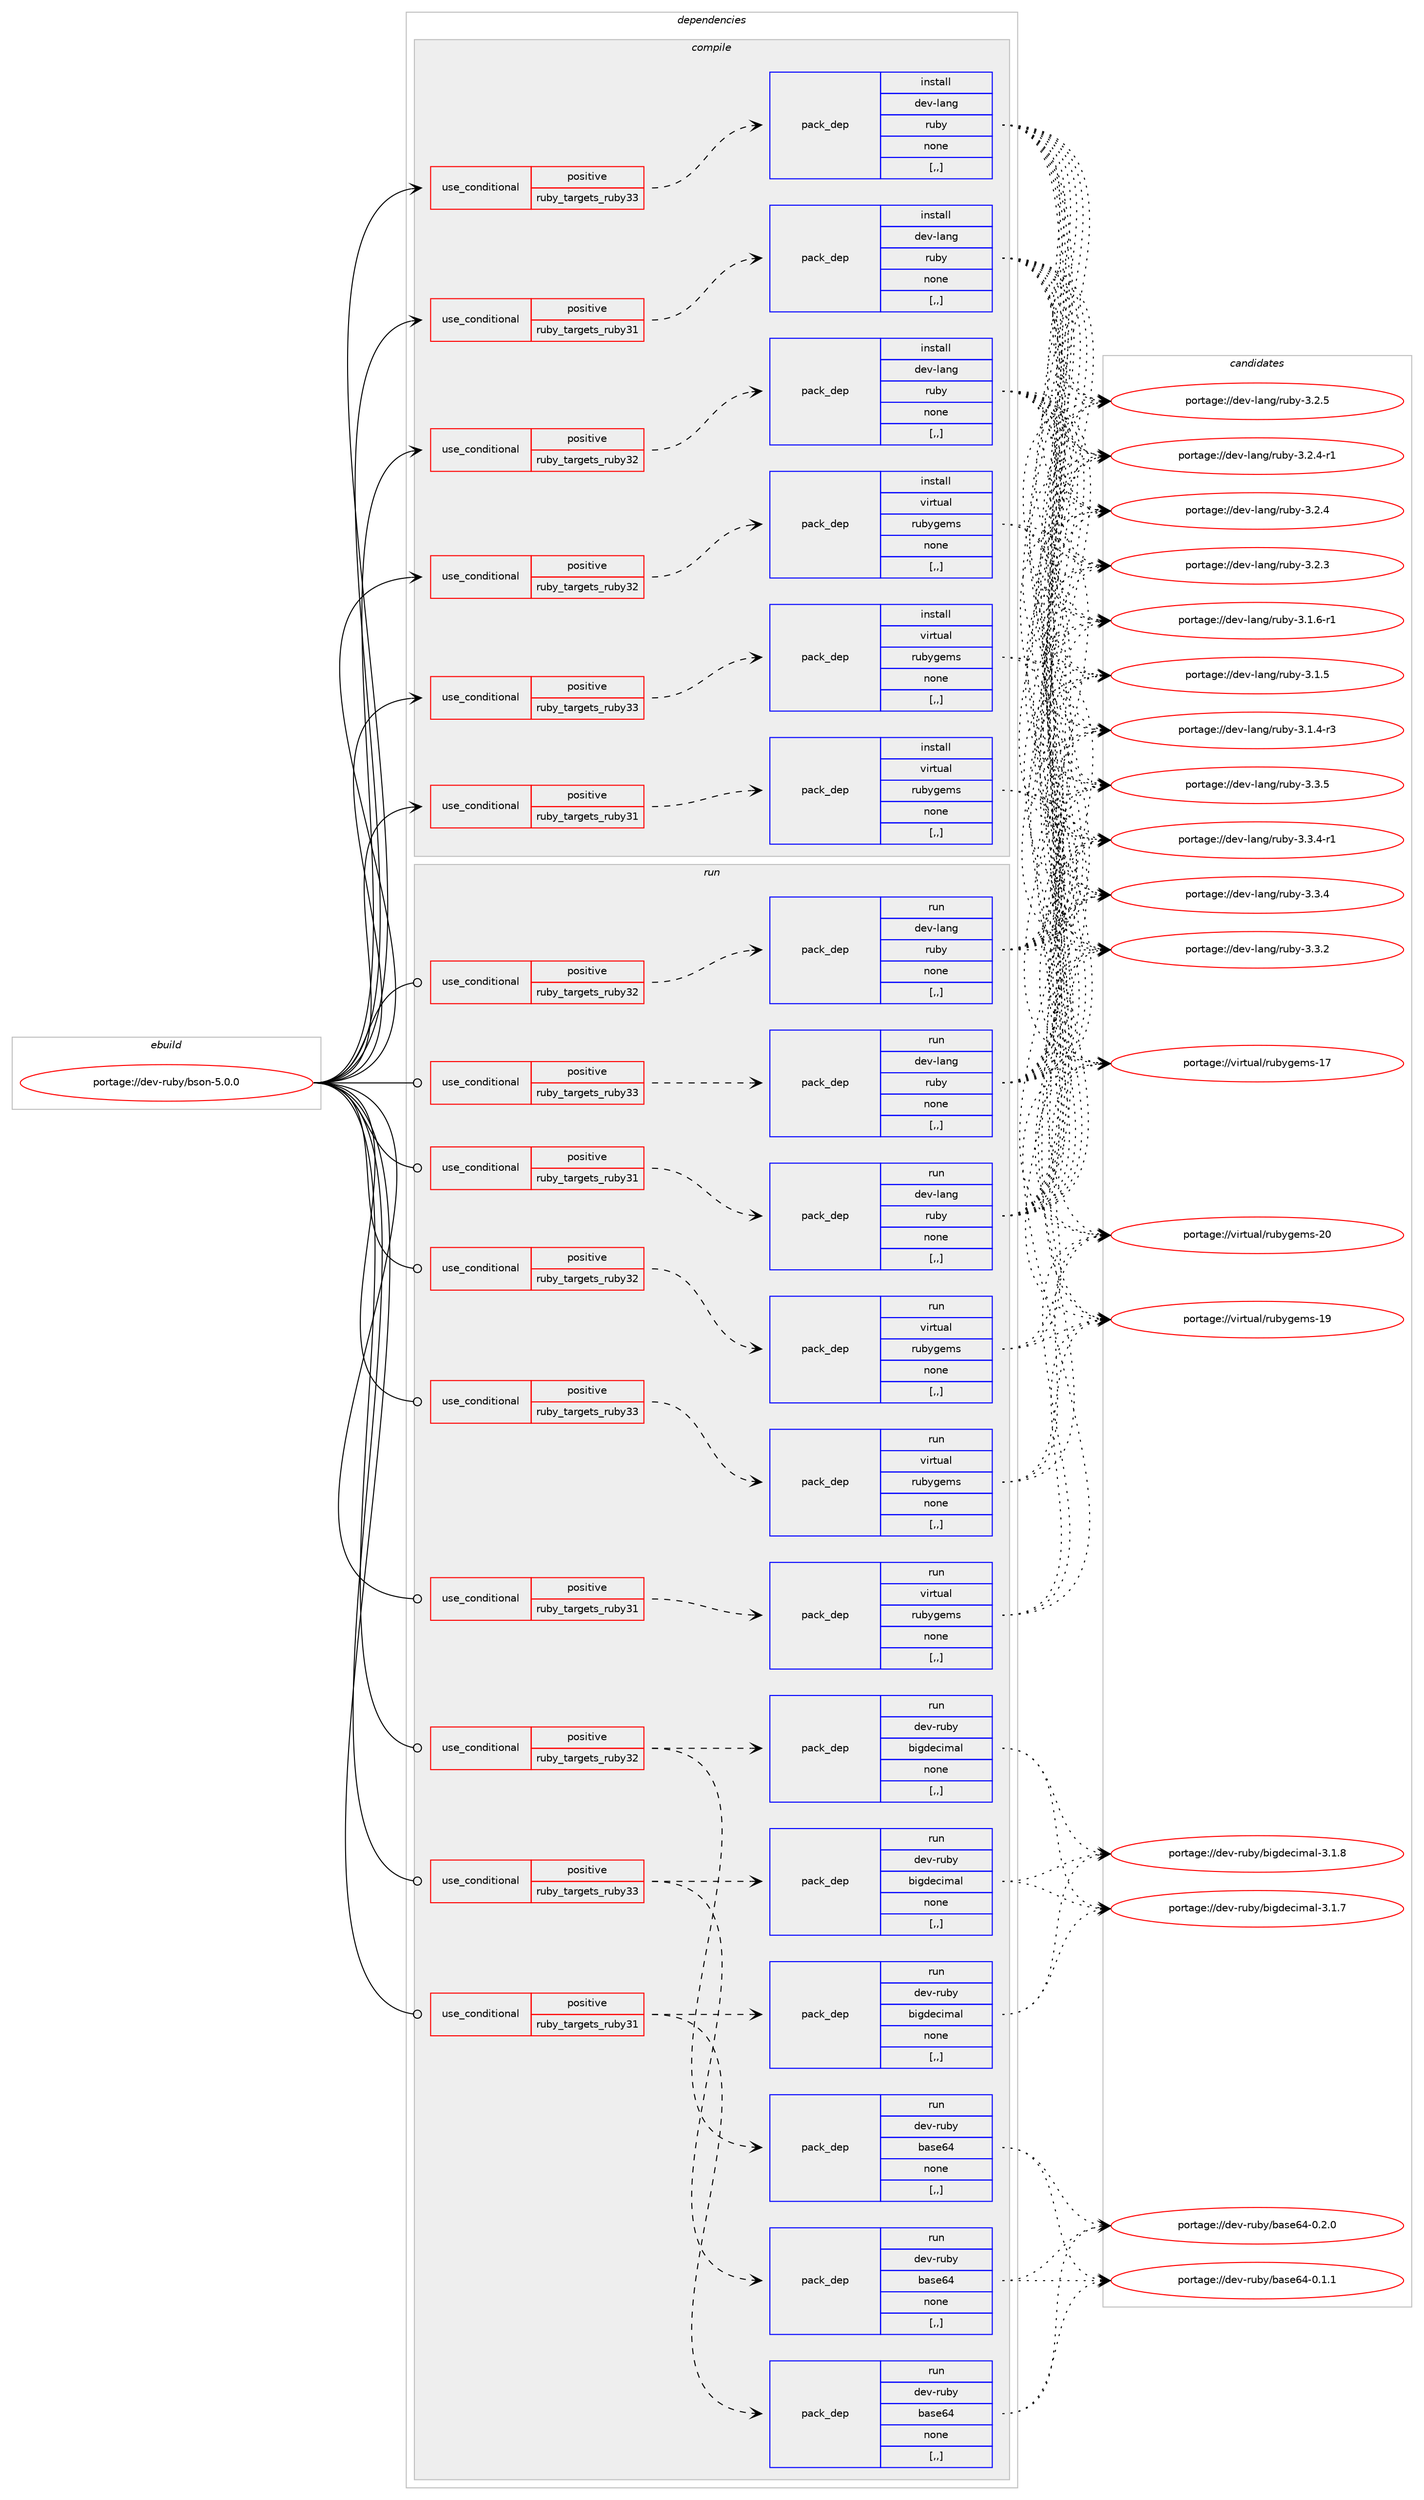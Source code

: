 digraph prolog {

# *************
# Graph options
# *************

newrank=true;
concentrate=true;
compound=true;
graph [rankdir=LR,fontname=Helvetica,fontsize=10,ranksep=1.5];#, ranksep=2.5, nodesep=0.2];
edge  [arrowhead=vee];
node  [fontname=Helvetica,fontsize=10];

# **********
# The ebuild
# **********

subgraph cluster_leftcol {
color=gray;
label=<<i>ebuild</i>>;
id [label="portage://dev-ruby/bson-5.0.0", color=red, width=4, href="../dev-ruby/bson-5.0.0.svg"];
}

# ****************
# The dependencies
# ****************

subgraph cluster_midcol {
color=gray;
label=<<i>dependencies</i>>;
subgraph cluster_compile {
fillcolor="#eeeeee";
style=filled;
label=<<i>compile</i>>;
subgraph cond175926 {
dependency673760 [label=<<TABLE BORDER="0" CELLBORDER="1" CELLSPACING="0" CELLPADDING="4"><TR><TD ROWSPAN="3" CELLPADDING="10">use_conditional</TD></TR><TR><TD>positive</TD></TR><TR><TD>ruby_targets_ruby31</TD></TR></TABLE>>, shape=none, color=red];
subgraph pack492949 {
dependency673761 [label=<<TABLE BORDER="0" CELLBORDER="1" CELLSPACING="0" CELLPADDING="4" WIDTH="220"><TR><TD ROWSPAN="6" CELLPADDING="30">pack_dep</TD></TR><TR><TD WIDTH="110">install</TD></TR><TR><TD>dev-lang</TD></TR><TR><TD>ruby</TD></TR><TR><TD>none</TD></TR><TR><TD>[,,]</TD></TR></TABLE>>, shape=none, color=blue];
}
dependency673760:e -> dependency673761:w [weight=20,style="dashed",arrowhead="vee"];
}
id:e -> dependency673760:w [weight=20,style="solid",arrowhead="vee"];
subgraph cond175927 {
dependency673762 [label=<<TABLE BORDER="0" CELLBORDER="1" CELLSPACING="0" CELLPADDING="4"><TR><TD ROWSPAN="3" CELLPADDING="10">use_conditional</TD></TR><TR><TD>positive</TD></TR><TR><TD>ruby_targets_ruby31</TD></TR></TABLE>>, shape=none, color=red];
subgraph pack492950 {
dependency673763 [label=<<TABLE BORDER="0" CELLBORDER="1" CELLSPACING="0" CELLPADDING="4" WIDTH="220"><TR><TD ROWSPAN="6" CELLPADDING="30">pack_dep</TD></TR><TR><TD WIDTH="110">install</TD></TR><TR><TD>virtual</TD></TR><TR><TD>rubygems</TD></TR><TR><TD>none</TD></TR><TR><TD>[,,]</TD></TR></TABLE>>, shape=none, color=blue];
}
dependency673762:e -> dependency673763:w [weight=20,style="dashed",arrowhead="vee"];
}
id:e -> dependency673762:w [weight=20,style="solid",arrowhead="vee"];
subgraph cond175928 {
dependency673764 [label=<<TABLE BORDER="0" CELLBORDER="1" CELLSPACING="0" CELLPADDING="4"><TR><TD ROWSPAN="3" CELLPADDING="10">use_conditional</TD></TR><TR><TD>positive</TD></TR><TR><TD>ruby_targets_ruby32</TD></TR></TABLE>>, shape=none, color=red];
subgraph pack492951 {
dependency673765 [label=<<TABLE BORDER="0" CELLBORDER="1" CELLSPACING="0" CELLPADDING="4" WIDTH="220"><TR><TD ROWSPAN="6" CELLPADDING="30">pack_dep</TD></TR><TR><TD WIDTH="110">install</TD></TR><TR><TD>dev-lang</TD></TR><TR><TD>ruby</TD></TR><TR><TD>none</TD></TR><TR><TD>[,,]</TD></TR></TABLE>>, shape=none, color=blue];
}
dependency673764:e -> dependency673765:w [weight=20,style="dashed",arrowhead="vee"];
}
id:e -> dependency673764:w [weight=20,style="solid",arrowhead="vee"];
subgraph cond175929 {
dependency673766 [label=<<TABLE BORDER="0" CELLBORDER="1" CELLSPACING="0" CELLPADDING="4"><TR><TD ROWSPAN="3" CELLPADDING="10">use_conditional</TD></TR><TR><TD>positive</TD></TR><TR><TD>ruby_targets_ruby32</TD></TR></TABLE>>, shape=none, color=red];
subgraph pack492952 {
dependency673767 [label=<<TABLE BORDER="0" CELLBORDER="1" CELLSPACING="0" CELLPADDING="4" WIDTH="220"><TR><TD ROWSPAN="6" CELLPADDING="30">pack_dep</TD></TR><TR><TD WIDTH="110">install</TD></TR><TR><TD>virtual</TD></TR><TR><TD>rubygems</TD></TR><TR><TD>none</TD></TR><TR><TD>[,,]</TD></TR></TABLE>>, shape=none, color=blue];
}
dependency673766:e -> dependency673767:w [weight=20,style="dashed",arrowhead="vee"];
}
id:e -> dependency673766:w [weight=20,style="solid",arrowhead="vee"];
subgraph cond175930 {
dependency673768 [label=<<TABLE BORDER="0" CELLBORDER="1" CELLSPACING="0" CELLPADDING="4"><TR><TD ROWSPAN="3" CELLPADDING="10">use_conditional</TD></TR><TR><TD>positive</TD></TR><TR><TD>ruby_targets_ruby33</TD></TR></TABLE>>, shape=none, color=red];
subgraph pack492953 {
dependency673769 [label=<<TABLE BORDER="0" CELLBORDER="1" CELLSPACING="0" CELLPADDING="4" WIDTH="220"><TR><TD ROWSPAN="6" CELLPADDING="30">pack_dep</TD></TR><TR><TD WIDTH="110">install</TD></TR><TR><TD>dev-lang</TD></TR><TR><TD>ruby</TD></TR><TR><TD>none</TD></TR><TR><TD>[,,]</TD></TR></TABLE>>, shape=none, color=blue];
}
dependency673768:e -> dependency673769:w [weight=20,style="dashed",arrowhead="vee"];
}
id:e -> dependency673768:w [weight=20,style="solid",arrowhead="vee"];
subgraph cond175931 {
dependency673770 [label=<<TABLE BORDER="0" CELLBORDER="1" CELLSPACING="0" CELLPADDING="4"><TR><TD ROWSPAN="3" CELLPADDING="10">use_conditional</TD></TR><TR><TD>positive</TD></TR><TR><TD>ruby_targets_ruby33</TD></TR></TABLE>>, shape=none, color=red];
subgraph pack492954 {
dependency673771 [label=<<TABLE BORDER="0" CELLBORDER="1" CELLSPACING="0" CELLPADDING="4" WIDTH="220"><TR><TD ROWSPAN="6" CELLPADDING="30">pack_dep</TD></TR><TR><TD WIDTH="110">install</TD></TR><TR><TD>virtual</TD></TR><TR><TD>rubygems</TD></TR><TR><TD>none</TD></TR><TR><TD>[,,]</TD></TR></TABLE>>, shape=none, color=blue];
}
dependency673770:e -> dependency673771:w [weight=20,style="dashed",arrowhead="vee"];
}
id:e -> dependency673770:w [weight=20,style="solid",arrowhead="vee"];
}
subgraph cluster_compileandrun {
fillcolor="#eeeeee";
style=filled;
label=<<i>compile and run</i>>;
}
subgraph cluster_run {
fillcolor="#eeeeee";
style=filled;
label=<<i>run</i>>;
subgraph cond175932 {
dependency673772 [label=<<TABLE BORDER="0" CELLBORDER="1" CELLSPACING="0" CELLPADDING="4"><TR><TD ROWSPAN="3" CELLPADDING="10">use_conditional</TD></TR><TR><TD>positive</TD></TR><TR><TD>ruby_targets_ruby31</TD></TR></TABLE>>, shape=none, color=red];
subgraph pack492955 {
dependency673773 [label=<<TABLE BORDER="0" CELLBORDER="1" CELLSPACING="0" CELLPADDING="4" WIDTH="220"><TR><TD ROWSPAN="6" CELLPADDING="30">pack_dep</TD></TR><TR><TD WIDTH="110">run</TD></TR><TR><TD>dev-lang</TD></TR><TR><TD>ruby</TD></TR><TR><TD>none</TD></TR><TR><TD>[,,]</TD></TR></TABLE>>, shape=none, color=blue];
}
dependency673772:e -> dependency673773:w [weight=20,style="dashed",arrowhead="vee"];
}
id:e -> dependency673772:w [weight=20,style="solid",arrowhead="odot"];
subgraph cond175933 {
dependency673774 [label=<<TABLE BORDER="0" CELLBORDER="1" CELLSPACING="0" CELLPADDING="4"><TR><TD ROWSPAN="3" CELLPADDING="10">use_conditional</TD></TR><TR><TD>positive</TD></TR><TR><TD>ruby_targets_ruby31</TD></TR></TABLE>>, shape=none, color=red];
subgraph pack492956 {
dependency673775 [label=<<TABLE BORDER="0" CELLBORDER="1" CELLSPACING="0" CELLPADDING="4" WIDTH="220"><TR><TD ROWSPAN="6" CELLPADDING="30">pack_dep</TD></TR><TR><TD WIDTH="110">run</TD></TR><TR><TD>dev-ruby</TD></TR><TR><TD>base64</TD></TR><TR><TD>none</TD></TR><TR><TD>[,,]</TD></TR></TABLE>>, shape=none, color=blue];
}
dependency673774:e -> dependency673775:w [weight=20,style="dashed",arrowhead="vee"];
subgraph pack492957 {
dependency673776 [label=<<TABLE BORDER="0" CELLBORDER="1" CELLSPACING="0" CELLPADDING="4" WIDTH="220"><TR><TD ROWSPAN="6" CELLPADDING="30">pack_dep</TD></TR><TR><TD WIDTH="110">run</TD></TR><TR><TD>dev-ruby</TD></TR><TR><TD>bigdecimal</TD></TR><TR><TD>none</TD></TR><TR><TD>[,,]</TD></TR></TABLE>>, shape=none, color=blue];
}
dependency673774:e -> dependency673776:w [weight=20,style="dashed",arrowhead="vee"];
}
id:e -> dependency673774:w [weight=20,style="solid",arrowhead="odot"];
subgraph cond175934 {
dependency673777 [label=<<TABLE BORDER="0" CELLBORDER="1" CELLSPACING="0" CELLPADDING="4"><TR><TD ROWSPAN="3" CELLPADDING="10">use_conditional</TD></TR><TR><TD>positive</TD></TR><TR><TD>ruby_targets_ruby31</TD></TR></TABLE>>, shape=none, color=red];
subgraph pack492958 {
dependency673778 [label=<<TABLE BORDER="0" CELLBORDER="1" CELLSPACING="0" CELLPADDING="4" WIDTH="220"><TR><TD ROWSPAN="6" CELLPADDING="30">pack_dep</TD></TR><TR><TD WIDTH="110">run</TD></TR><TR><TD>virtual</TD></TR><TR><TD>rubygems</TD></TR><TR><TD>none</TD></TR><TR><TD>[,,]</TD></TR></TABLE>>, shape=none, color=blue];
}
dependency673777:e -> dependency673778:w [weight=20,style="dashed",arrowhead="vee"];
}
id:e -> dependency673777:w [weight=20,style="solid",arrowhead="odot"];
subgraph cond175935 {
dependency673779 [label=<<TABLE BORDER="0" CELLBORDER="1" CELLSPACING="0" CELLPADDING="4"><TR><TD ROWSPAN="3" CELLPADDING="10">use_conditional</TD></TR><TR><TD>positive</TD></TR><TR><TD>ruby_targets_ruby32</TD></TR></TABLE>>, shape=none, color=red];
subgraph pack492959 {
dependency673780 [label=<<TABLE BORDER="0" CELLBORDER="1" CELLSPACING="0" CELLPADDING="4" WIDTH="220"><TR><TD ROWSPAN="6" CELLPADDING="30">pack_dep</TD></TR><TR><TD WIDTH="110">run</TD></TR><TR><TD>dev-lang</TD></TR><TR><TD>ruby</TD></TR><TR><TD>none</TD></TR><TR><TD>[,,]</TD></TR></TABLE>>, shape=none, color=blue];
}
dependency673779:e -> dependency673780:w [weight=20,style="dashed",arrowhead="vee"];
}
id:e -> dependency673779:w [weight=20,style="solid",arrowhead="odot"];
subgraph cond175936 {
dependency673781 [label=<<TABLE BORDER="0" CELLBORDER="1" CELLSPACING="0" CELLPADDING="4"><TR><TD ROWSPAN="3" CELLPADDING="10">use_conditional</TD></TR><TR><TD>positive</TD></TR><TR><TD>ruby_targets_ruby32</TD></TR></TABLE>>, shape=none, color=red];
subgraph pack492960 {
dependency673782 [label=<<TABLE BORDER="0" CELLBORDER="1" CELLSPACING="0" CELLPADDING="4" WIDTH="220"><TR><TD ROWSPAN="6" CELLPADDING="30">pack_dep</TD></TR><TR><TD WIDTH="110">run</TD></TR><TR><TD>dev-ruby</TD></TR><TR><TD>base64</TD></TR><TR><TD>none</TD></TR><TR><TD>[,,]</TD></TR></TABLE>>, shape=none, color=blue];
}
dependency673781:e -> dependency673782:w [weight=20,style="dashed",arrowhead="vee"];
subgraph pack492961 {
dependency673783 [label=<<TABLE BORDER="0" CELLBORDER="1" CELLSPACING="0" CELLPADDING="4" WIDTH="220"><TR><TD ROWSPAN="6" CELLPADDING="30">pack_dep</TD></TR><TR><TD WIDTH="110">run</TD></TR><TR><TD>dev-ruby</TD></TR><TR><TD>bigdecimal</TD></TR><TR><TD>none</TD></TR><TR><TD>[,,]</TD></TR></TABLE>>, shape=none, color=blue];
}
dependency673781:e -> dependency673783:w [weight=20,style="dashed",arrowhead="vee"];
}
id:e -> dependency673781:w [weight=20,style="solid",arrowhead="odot"];
subgraph cond175937 {
dependency673784 [label=<<TABLE BORDER="0" CELLBORDER="1" CELLSPACING="0" CELLPADDING="4"><TR><TD ROWSPAN="3" CELLPADDING="10">use_conditional</TD></TR><TR><TD>positive</TD></TR><TR><TD>ruby_targets_ruby32</TD></TR></TABLE>>, shape=none, color=red];
subgraph pack492962 {
dependency673785 [label=<<TABLE BORDER="0" CELLBORDER="1" CELLSPACING="0" CELLPADDING="4" WIDTH="220"><TR><TD ROWSPAN="6" CELLPADDING="30">pack_dep</TD></TR><TR><TD WIDTH="110">run</TD></TR><TR><TD>virtual</TD></TR><TR><TD>rubygems</TD></TR><TR><TD>none</TD></TR><TR><TD>[,,]</TD></TR></TABLE>>, shape=none, color=blue];
}
dependency673784:e -> dependency673785:w [weight=20,style="dashed",arrowhead="vee"];
}
id:e -> dependency673784:w [weight=20,style="solid",arrowhead="odot"];
subgraph cond175938 {
dependency673786 [label=<<TABLE BORDER="0" CELLBORDER="1" CELLSPACING="0" CELLPADDING="4"><TR><TD ROWSPAN="3" CELLPADDING="10">use_conditional</TD></TR><TR><TD>positive</TD></TR><TR><TD>ruby_targets_ruby33</TD></TR></TABLE>>, shape=none, color=red];
subgraph pack492963 {
dependency673787 [label=<<TABLE BORDER="0" CELLBORDER="1" CELLSPACING="0" CELLPADDING="4" WIDTH="220"><TR><TD ROWSPAN="6" CELLPADDING="30">pack_dep</TD></TR><TR><TD WIDTH="110">run</TD></TR><TR><TD>dev-lang</TD></TR><TR><TD>ruby</TD></TR><TR><TD>none</TD></TR><TR><TD>[,,]</TD></TR></TABLE>>, shape=none, color=blue];
}
dependency673786:e -> dependency673787:w [weight=20,style="dashed",arrowhead="vee"];
}
id:e -> dependency673786:w [weight=20,style="solid",arrowhead="odot"];
subgraph cond175939 {
dependency673788 [label=<<TABLE BORDER="0" CELLBORDER="1" CELLSPACING="0" CELLPADDING="4"><TR><TD ROWSPAN="3" CELLPADDING="10">use_conditional</TD></TR><TR><TD>positive</TD></TR><TR><TD>ruby_targets_ruby33</TD></TR></TABLE>>, shape=none, color=red];
subgraph pack492964 {
dependency673789 [label=<<TABLE BORDER="0" CELLBORDER="1" CELLSPACING="0" CELLPADDING="4" WIDTH="220"><TR><TD ROWSPAN="6" CELLPADDING="30">pack_dep</TD></TR><TR><TD WIDTH="110">run</TD></TR><TR><TD>dev-ruby</TD></TR><TR><TD>base64</TD></TR><TR><TD>none</TD></TR><TR><TD>[,,]</TD></TR></TABLE>>, shape=none, color=blue];
}
dependency673788:e -> dependency673789:w [weight=20,style="dashed",arrowhead="vee"];
subgraph pack492965 {
dependency673790 [label=<<TABLE BORDER="0" CELLBORDER="1" CELLSPACING="0" CELLPADDING="4" WIDTH="220"><TR><TD ROWSPAN="6" CELLPADDING="30">pack_dep</TD></TR><TR><TD WIDTH="110">run</TD></TR><TR><TD>dev-ruby</TD></TR><TR><TD>bigdecimal</TD></TR><TR><TD>none</TD></TR><TR><TD>[,,]</TD></TR></TABLE>>, shape=none, color=blue];
}
dependency673788:e -> dependency673790:w [weight=20,style="dashed",arrowhead="vee"];
}
id:e -> dependency673788:w [weight=20,style="solid",arrowhead="odot"];
subgraph cond175940 {
dependency673791 [label=<<TABLE BORDER="0" CELLBORDER="1" CELLSPACING="0" CELLPADDING="4"><TR><TD ROWSPAN="3" CELLPADDING="10">use_conditional</TD></TR><TR><TD>positive</TD></TR><TR><TD>ruby_targets_ruby33</TD></TR></TABLE>>, shape=none, color=red];
subgraph pack492966 {
dependency673792 [label=<<TABLE BORDER="0" CELLBORDER="1" CELLSPACING="0" CELLPADDING="4" WIDTH="220"><TR><TD ROWSPAN="6" CELLPADDING="30">pack_dep</TD></TR><TR><TD WIDTH="110">run</TD></TR><TR><TD>virtual</TD></TR><TR><TD>rubygems</TD></TR><TR><TD>none</TD></TR><TR><TD>[,,]</TD></TR></TABLE>>, shape=none, color=blue];
}
dependency673791:e -> dependency673792:w [weight=20,style="dashed",arrowhead="vee"];
}
id:e -> dependency673791:w [weight=20,style="solid",arrowhead="odot"];
}
}

# **************
# The candidates
# **************

subgraph cluster_choices {
rank=same;
color=gray;
label=<<i>candidates</i>>;

subgraph choice492949 {
color=black;
nodesep=1;
choice10010111845108971101034711411798121455146514653 [label="portage://dev-lang/ruby-3.3.5", color=red, width=4,href="../dev-lang/ruby-3.3.5.svg"];
choice100101118451089711010347114117981214551465146524511449 [label="portage://dev-lang/ruby-3.3.4-r1", color=red, width=4,href="../dev-lang/ruby-3.3.4-r1.svg"];
choice10010111845108971101034711411798121455146514652 [label="portage://dev-lang/ruby-3.3.4", color=red, width=4,href="../dev-lang/ruby-3.3.4.svg"];
choice10010111845108971101034711411798121455146514650 [label="portage://dev-lang/ruby-3.3.2", color=red, width=4,href="../dev-lang/ruby-3.3.2.svg"];
choice10010111845108971101034711411798121455146504653 [label="portage://dev-lang/ruby-3.2.5", color=red, width=4,href="../dev-lang/ruby-3.2.5.svg"];
choice100101118451089711010347114117981214551465046524511449 [label="portage://dev-lang/ruby-3.2.4-r1", color=red, width=4,href="../dev-lang/ruby-3.2.4-r1.svg"];
choice10010111845108971101034711411798121455146504652 [label="portage://dev-lang/ruby-3.2.4", color=red, width=4,href="../dev-lang/ruby-3.2.4.svg"];
choice10010111845108971101034711411798121455146504651 [label="portage://dev-lang/ruby-3.2.3", color=red, width=4,href="../dev-lang/ruby-3.2.3.svg"];
choice100101118451089711010347114117981214551464946544511449 [label="portage://dev-lang/ruby-3.1.6-r1", color=red, width=4,href="../dev-lang/ruby-3.1.6-r1.svg"];
choice10010111845108971101034711411798121455146494653 [label="portage://dev-lang/ruby-3.1.5", color=red, width=4,href="../dev-lang/ruby-3.1.5.svg"];
choice100101118451089711010347114117981214551464946524511451 [label="portage://dev-lang/ruby-3.1.4-r3", color=red, width=4,href="../dev-lang/ruby-3.1.4-r3.svg"];
dependency673761:e -> choice10010111845108971101034711411798121455146514653:w [style=dotted,weight="100"];
dependency673761:e -> choice100101118451089711010347114117981214551465146524511449:w [style=dotted,weight="100"];
dependency673761:e -> choice10010111845108971101034711411798121455146514652:w [style=dotted,weight="100"];
dependency673761:e -> choice10010111845108971101034711411798121455146514650:w [style=dotted,weight="100"];
dependency673761:e -> choice10010111845108971101034711411798121455146504653:w [style=dotted,weight="100"];
dependency673761:e -> choice100101118451089711010347114117981214551465046524511449:w [style=dotted,weight="100"];
dependency673761:e -> choice10010111845108971101034711411798121455146504652:w [style=dotted,weight="100"];
dependency673761:e -> choice10010111845108971101034711411798121455146504651:w [style=dotted,weight="100"];
dependency673761:e -> choice100101118451089711010347114117981214551464946544511449:w [style=dotted,weight="100"];
dependency673761:e -> choice10010111845108971101034711411798121455146494653:w [style=dotted,weight="100"];
dependency673761:e -> choice100101118451089711010347114117981214551464946524511451:w [style=dotted,weight="100"];
}
subgraph choice492950 {
color=black;
nodesep=1;
choice118105114116117971084711411798121103101109115455048 [label="portage://virtual/rubygems-20", color=red, width=4,href="../virtual/rubygems-20.svg"];
choice118105114116117971084711411798121103101109115454957 [label="portage://virtual/rubygems-19", color=red, width=4,href="../virtual/rubygems-19.svg"];
choice118105114116117971084711411798121103101109115454955 [label="portage://virtual/rubygems-17", color=red, width=4,href="../virtual/rubygems-17.svg"];
dependency673763:e -> choice118105114116117971084711411798121103101109115455048:w [style=dotted,weight="100"];
dependency673763:e -> choice118105114116117971084711411798121103101109115454957:w [style=dotted,weight="100"];
dependency673763:e -> choice118105114116117971084711411798121103101109115454955:w [style=dotted,weight="100"];
}
subgraph choice492951 {
color=black;
nodesep=1;
choice10010111845108971101034711411798121455146514653 [label="portage://dev-lang/ruby-3.3.5", color=red, width=4,href="../dev-lang/ruby-3.3.5.svg"];
choice100101118451089711010347114117981214551465146524511449 [label="portage://dev-lang/ruby-3.3.4-r1", color=red, width=4,href="../dev-lang/ruby-3.3.4-r1.svg"];
choice10010111845108971101034711411798121455146514652 [label="portage://dev-lang/ruby-3.3.4", color=red, width=4,href="../dev-lang/ruby-3.3.4.svg"];
choice10010111845108971101034711411798121455146514650 [label="portage://dev-lang/ruby-3.3.2", color=red, width=4,href="../dev-lang/ruby-3.3.2.svg"];
choice10010111845108971101034711411798121455146504653 [label="portage://dev-lang/ruby-3.2.5", color=red, width=4,href="../dev-lang/ruby-3.2.5.svg"];
choice100101118451089711010347114117981214551465046524511449 [label="portage://dev-lang/ruby-3.2.4-r1", color=red, width=4,href="../dev-lang/ruby-3.2.4-r1.svg"];
choice10010111845108971101034711411798121455146504652 [label="portage://dev-lang/ruby-3.2.4", color=red, width=4,href="../dev-lang/ruby-3.2.4.svg"];
choice10010111845108971101034711411798121455146504651 [label="portage://dev-lang/ruby-3.2.3", color=red, width=4,href="../dev-lang/ruby-3.2.3.svg"];
choice100101118451089711010347114117981214551464946544511449 [label="portage://dev-lang/ruby-3.1.6-r1", color=red, width=4,href="../dev-lang/ruby-3.1.6-r1.svg"];
choice10010111845108971101034711411798121455146494653 [label="portage://dev-lang/ruby-3.1.5", color=red, width=4,href="../dev-lang/ruby-3.1.5.svg"];
choice100101118451089711010347114117981214551464946524511451 [label="portage://dev-lang/ruby-3.1.4-r3", color=red, width=4,href="../dev-lang/ruby-3.1.4-r3.svg"];
dependency673765:e -> choice10010111845108971101034711411798121455146514653:w [style=dotted,weight="100"];
dependency673765:e -> choice100101118451089711010347114117981214551465146524511449:w [style=dotted,weight="100"];
dependency673765:e -> choice10010111845108971101034711411798121455146514652:w [style=dotted,weight="100"];
dependency673765:e -> choice10010111845108971101034711411798121455146514650:w [style=dotted,weight="100"];
dependency673765:e -> choice10010111845108971101034711411798121455146504653:w [style=dotted,weight="100"];
dependency673765:e -> choice100101118451089711010347114117981214551465046524511449:w [style=dotted,weight="100"];
dependency673765:e -> choice10010111845108971101034711411798121455146504652:w [style=dotted,weight="100"];
dependency673765:e -> choice10010111845108971101034711411798121455146504651:w [style=dotted,weight="100"];
dependency673765:e -> choice100101118451089711010347114117981214551464946544511449:w [style=dotted,weight="100"];
dependency673765:e -> choice10010111845108971101034711411798121455146494653:w [style=dotted,weight="100"];
dependency673765:e -> choice100101118451089711010347114117981214551464946524511451:w [style=dotted,weight="100"];
}
subgraph choice492952 {
color=black;
nodesep=1;
choice118105114116117971084711411798121103101109115455048 [label="portage://virtual/rubygems-20", color=red, width=4,href="../virtual/rubygems-20.svg"];
choice118105114116117971084711411798121103101109115454957 [label="portage://virtual/rubygems-19", color=red, width=4,href="../virtual/rubygems-19.svg"];
choice118105114116117971084711411798121103101109115454955 [label="portage://virtual/rubygems-17", color=red, width=4,href="../virtual/rubygems-17.svg"];
dependency673767:e -> choice118105114116117971084711411798121103101109115455048:w [style=dotted,weight="100"];
dependency673767:e -> choice118105114116117971084711411798121103101109115454957:w [style=dotted,weight="100"];
dependency673767:e -> choice118105114116117971084711411798121103101109115454955:w [style=dotted,weight="100"];
}
subgraph choice492953 {
color=black;
nodesep=1;
choice10010111845108971101034711411798121455146514653 [label="portage://dev-lang/ruby-3.3.5", color=red, width=4,href="../dev-lang/ruby-3.3.5.svg"];
choice100101118451089711010347114117981214551465146524511449 [label="portage://dev-lang/ruby-3.3.4-r1", color=red, width=4,href="../dev-lang/ruby-3.3.4-r1.svg"];
choice10010111845108971101034711411798121455146514652 [label="portage://dev-lang/ruby-3.3.4", color=red, width=4,href="../dev-lang/ruby-3.3.4.svg"];
choice10010111845108971101034711411798121455146514650 [label="portage://dev-lang/ruby-3.3.2", color=red, width=4,href="../dev-lang/ruby-3.3.2.svg"];
choice10010111845108971101034711411798121455146504653 [label="portage://dev-lang/ruby-3.2.5", color=red, width=4,href="../dev-lang/ruby-3.2.5.svg"];
choice100101118451089711010347114117981214551465046524511449 [label="portage://dev-lang/ruby-3.2.4-r1", color=red, width=4,href="../dev-lang/ruby-3.2.4-r1.svg"];
choice10010111845108971101034711411798121455146504652 [label="portage://dev-lang/ruby-3.2.4", color=red, width=4,href="../dev-lang/ruby-3.2.4.svg"];
choice10010111845108971101034711411798121455146504651 [label="portage://dev-lang/ruby-3.2.3", color=red, width=4,href="../dev-lang/ruby-3.2.3.svg"];
choice100101118451089711010347114117981214551464946544511449 [label="portage://dev-lang/ruby-3.1.6-r1", color=red, width=4,href="../dev-lang/ruby-3.1.6-r1.svg"];
choice10010111845108971101034711411798121455146494653 [label="portage://dev-lang/ruby-3.1.5", color=red, width=4,href="../dev-lang/ruby-3.1.5.svg"];
choice100101118451089711010347114117981214551464946524511451 [label="portage://dev-lang/ruby-3.1.4-r3", color=red, width=4,href="../dev-lang/ruby-3.1.4-r3.svg"];
dependency673769:e -> choice10010111845108971101034711411798121455146514653:w [style=dotted,weight="100"];
dependency673769:e -> choice100101118451089711010347114117981214551465146524511449:w [style=dotted,weight="100"];
dependency673769:e -> choice10010111845108971101034711411798121455146514652:w [style=dotted,weight="100"];
dependency673769:e -> choice10010111845108971101034711411798121455146514650:w [style=dotted,weight="100"];
dependency673769:e -> choice10010111845108971101034711411798121455146504653:w [style=dotted,weight="100"];
dependency673769:e -> choice100101118451089711010347114117981214551465046524511449:w [style=dotted,weight="100"];
dependency673769:e -> choice10010111845108971101034711411798121455146504652:w [style=dotted,weight="100"];
dependency673769:e -> choice10010111845108971101034711411798121455146504651:w [style=dotted,weight="100"];
dependency673769:e -> choice100101118451089711010347114117981214551464946544511449:w [style=dotted,weight="100"];
dependency673769:e -> choice10010111845108971101034711411798121455146494653:w [style=dotted,weight="100"];
dependency673769:e -> choice100101118451089711010347114117981214551464946524511451:w [style=dotted,weight="100"];
}
subgraph choice492954 {
color=black;
nodesep=1;
choice118105114116117971084711411798121103101109115455048 [label="portage://virtual/rubygems-20", color=red, width=4,href="../virtual/rubygems-20.svg"];
choice118105114116117971084711411798121103101109115454957 [label="portage://virtual/rubygems-19", color=red, width=4,href="../virtual/rubygems-19.svg"];
choice118105114116117971084711411798121103101109115454955 [label="portage://virtual/rubygems-17", color=red, width=4,href="../virtual/rubygems-17.svg"];
dependency673771:e -> choice118105114116117971084711411798121103101109115455048:w [style=dotted,weight="100"];
dependency673771:e -> choice118105114116117971084711411798121103101109115454957:w [style=dotted,weight="100"];
dependency673771:e -> choice118105114116117971084711411798121103101109115454955:w [style=dotted,weight="100"];
}
subgraph choice492955 {
color=black;
nodesep=1;
choice10010111845108971101034711411798121455146514653 [label="portage://dev-lang/ruby-3.3.5", color=red, width=4,href="../dev-lang/ruby-3.3.5.svg"];
choice100101118451089711010347114117981214551465146524511449 [label="portage://dev-lang/ruby-3.3.4-r1", color=red, width=4,href="../dev-lang/ruby-3.3.4-r1.svg"];
choice10010111845108971101034711411798121455146514652 [label="portage://dev-lang/ruby-3.3.4", color=red, width=4,href="../dev-lang/ruby-3.3.4.svg"];
choice10010111845108971101034711411798121455146514650 [label="portage://dev-lang/ruby-3.3.2", color=red, width=4,href="../dev-lang/ruby-3.3.2.svg"];
choice10010111845108971101034711411798121455146504653 [label="portage://dev-lang/ruby-3.2.5", color=red, width=4,href="../dev-lang/ruby-3.2.5.svg"];
choice100101118451089711010347114117981214551465046524511449 [label="portage://dev-lang/ruby-3.2.4-r1", color=red, width=4,href="../dev-lang/ruby-3.2.4-r1.svg"];
choice10010111845108971101034711411798121455146504652 [label="portage://dev-lang/ruby-3.2.4", color=red, width=4,href="../dev-lang/ruby-3.2.4.svg"];
choice10010111845108971101034711411798121455146504651 [label="portage://dev-lang/ruby-3.2.3", color=red, width=4,href="../dev-lang/ruby-3.2.3.svg"];
choice100101118451089711010347114117981214551464946544511449 [label="portage://dev-lang/ruby-3.1.6-r1", color=red, width=4,href="../dev-lang/ruby-3.1.6-r1.svg"];
choice10010111845108971101034711411798121455146494653 [label="portage://dev-lang/ruby-3.1.5", color=red, width=4,href="../dev-lang/ruby-3.1.5.svg"];
choice100101118451089711010347114117981214551464946524511451 [label="portage://dev-lang/ruby-3.1.4-r3", color=red, width=4,href="../dev-lang/ruby-3.1.4-r3.svg"];
dependency673773:e -> choice10010111845108971101034711411798121455146514653:w [style=dotted,weight="100"];
dependency673773:e -> choice100101118451089711010347114117981214551465146524511449:w [style=dotted,weight="100"];
dependency673773:e -> choice10010111845108971101034711411798121455146514652:w [style=dotted,weight="100"];
dependency673773:e -> choice10010111845108971101034711411798121455146514650:w [style=dotted,weight="100"];
dependency673773:e -> choice10010111845108971101034711411798121455146504653:w [style=dotted,weight="100"];
dependency673773:e -> choice100101118451089711010347114117981214551465046524511449:w [style=dotted,weight="100"];
dependency673773:e -> choice10010111845108971101034711411798121455146504652:w [style=dotted,weight="100"];
dependency673773:e -> choice10010111845108971101034711411798121455146504651:w [style=dotted,weight="100"];
dependency673773:e -> choice100101118451089711010347114117981214551464946544511449:w [style=dotted,weight="100"];
dependency673773:e -> choice10010111845108971101034711411798121455146494653:w [style=dotted,weight="100"];
dependency673773:e -> choice100101118451089711010347114117981214551464946524511451:w [style=dotted,weight="100"];
}
subgraph choice492956 {
color=black;
nodesep=1;
choice10010111845114117981214798971151015452454846504648 [label="portage://dev-ruby/base64-0.2.0", color=red, width=4,href="../dev-ruby/base64-0.2.0.svg"];
choice10010111845114117981214798971151015452454846494649 [label="portage://dev-ruby/base64-0.1.1", color=red, width=4,href="../dev-ruby/base64-0.1.1.svg"];
dependency673775:e -> choice10010111845114117981214798971151015452454846504648:w [style=dotted,weight="100"];
dependency673775:e -> choice10010111845114117981214798971151015452454846494649:w [style=dotted,weight="100"];
}
subgraph choice492957 {
color=black;
nodesep=1;
choice100101118451141179812147981051031001019910510997108455146494656 [label="portage://dev-ruby/bigdecimal-3.1.8", color=red, width=4,href="../dev-ruby/bigdecimal-3.1.8.svg"];
choice100101118451141179812147981051031001019910510997108455146494655 [label="portage://dev-ruby/bigdecimal-3.1.7", color=red, width=4,href="../dev-ruby/bigdecimal-3.1.7.svg"];
dependency673776:e -> choice100101118451141179812147981051031001019910510997108455146494656:w [style=dotted,weight="100"];
dependency673776:e -> choice100101118451141179812147981051031001019910510997108455146494655:w [style=dotted,weight="100"];
}
subgraph choice492958 {
color=black;
nodesep=1;
choice118105114116117971084711411798121103101109115455048 [label="portage://virtual/rubygems-20", color=red, width=4,href="../virtual/rubygems-20.svg"];
choice118105114116117971084711411798121103101109115454957 [label="portage://virtual/rubygems-19", color=red, width=4,href="../virtual/rubygems-19.svg"];
choice118105114116117971084711411798121103101109115454955 [label="portage://virtual/rubygems-17", color=red, width=4,href="../virtual/rubygems-17.svg"];
dependency673778:e -> choice118105114116117971084711411798121103101109115455048:w [style=dotted,weight="100"];
dependency673778:e -> choice118105114116117971084711411798121103101109115454957:w [style=dotted,weight="100"];
dependency673778:e -> choice118105114116117971084711411798121103101109115454955:w [style=dotted,weight="100"];
}
subgraph choice492959 {
color=black;
nodesep=1;
choice10010111845108971101034711411798121455146514653 [label="portage://dev-lang/ruby-3.3.5", color=red, width=4,href="../dev-lang/ruby-3.3.5.svg"];
choice100101118451089711010347114117981214551465146524511449 [label="portage://dev-lang/ruby-3.3.4-r1", color=red, width=4,href="../dev-lang/ruby-3.3.4-r1.svg"];
choice10010111845108971101034711411798121455146514652 [label="portage://dev-lang/ruby-3.3.4", color=red, width=4,href="../dev-lang/ruby-3.3.4.svg"];
choice10010111845108971101034711411798121455146514650 [label="portage://dev-lang/ruby-3.3.2", color=red, width=4,href="../dev-lang/ruby-3.3.2.svg"];
choice10010111845108971101034711411798121455146504653 [label="portage://dev-lang/ruby-3.2.5", color=red, width=4,href="../dev-lang/ruby-3.2.5.svg"];
choice100101118451089711010347114117981214551465046524511449 [label="portage://dev-lang/ruby-3.2.4-r1", color=red, width=4,href="../dev-lang/ruby-3.2.4-r1.svg"];
choice10010111845108971101034711411798121455146504652 [label="portage://dev-lang/ruby-3.2.4", color=red, width=4,href="../dev-lang/ruby-3.2.4.svg"];
choice10010111845108971101034711411798121455146504651 [label="portage://dev-lang/ruby-3.2.3", color=red, width=4,href="../dev-lang/ruby-3.2.3.svg"];
choice100101118451089711010347114117981214551464946544511449 [label="portage://dev-lang/ruby-3.1.6-r1", color=red, width=4,href="../dev-lang/ruby-3.1.6-r1.svg"];
choice10010111845108971101034711411798121455146494653 [label="portage://dev-lang/ruby-3.1.5", color=red, width=4,href="../dev-lang/ruby-3.1.5.svg"];
choice100101118451089711010347114117981214551464946524511451 [label="portage://dev-lang/ruby-3.1.4-r3", color=red, width=4,href="../dev-lang/ruby-3.1.4-r3.svg"];
dependency673780:e -> choice10010111845108971101034711411798121455146514653:w [style=dotted,weight="100"];
dependency673780:e -> choice100101118451089711010347114117981214551465146524511449:w [style=dotted,weight="100"];
dependency673780:e -> choice10010111845108971101034711411798121455146514652:w [style=dotted,weight="100"];
dependency673780:e -> choice10010111845108971101034711411798121455146514650:w [style=dotted,weight="100"];
dependency673780:e -> choice10010111845108971101034711411798121455146504653:w [style=dotted,weight="100"];
dependency673780:e -> choice100101118451089711010347114117981214551465046524511449:w [style=dotted,weight="100"];
dependency673780:e -> choice10010111845108971101034711411798121455146504652:w [style=dotted,weight="100"];
dependency673780:e -> choice10010111845108971101034711411798121455146504651:w [style=dotted,weight="100"];
dependency673780:e -> choice100101118451089711010347114117981214551464946544511449:w [style=dotted,weight="100"];
dependency673780:e -> choice10010111845108971101034711411798121455146494653:w [style=dotted,weight="100"];
dependency673780:e -> choice100101118451089711010347114117981214551464946524511451:w [style=dotted,weight="100"];
}
subgraph choice492960 {
color=black;
nodesep=1;
choice10010111845114117981214798971151015452454846504648 [label="portage://dev-ruby/base64-0.2.0", color=red, width=4,href="../dev-ruby/base64-0.2.0.svg"];
choice10010111845114117981214798971151015452454846494649 [label="portage://dev-ruby/base64-0.1.1", color=red, width=4,href="../dev-ruby/base64-0.1.1.svg"];
dependency673782:e -> choice10010111845114117981214798971151015452454846504648:w [style=dotted,weight="100"];
dependency673782:e -> choice10010111845114117981214798971151015452454846494649:w [style=dotted,weight="100"];
}
subgraph choice492961 {
color=black;
nodesep=1;
choice100101118451141179812147981051031001019910510997108455146494656 [label="portage://dev-ruby/bigdecimal-3.1.8", color=red, width=4,href="../dev-ruby/bigdecimal-3.1.8.svg"];
choice100101118451141179812147981051031001019910510997108455146494655 [label="portage://dev-ruby/bigdecimal-3.1.7", color=red, width=4,href="../dev-ruby/bigdecimal-3.1.7.svg"];
dependency673783:e -> choice100101118451141179812147981051031001019910510997108455146494656:w [style=dotted,weight="100"];
dependency673783:e -> choice100101118451141179812147981051031001019910510997108455146494655:w [style=dotted,weight="100"];
}
subgraph choice492962 {
color=black;
nodesep=1;
choice118105114116117971084711411798121103101109115455048 [label="portage://virtual/rubygems-20", color=red, width=4,href="../virtual/rubygems-20.svg"];
choice118105114116117971084711411798121103101109115454957 [label="portage://virtual/rubygems-19", color=red, width=4,href="../virtual/rubygems-19.svg"];
choice118105114116117971084711411798121103101109115454955 [label="portage://virtual/rubygems-17", color=red, width=4,href="../virtual/rubygems-17.svg"];
dependency673785:e -> choice118105114116117971084711411798121103101109115455048:w [style=dotted,weight="100"];
dependency673785:e -> choice118105114116117971084711411798121103101109115454957:w [style=dotted,weight="100"];
dependency673785:e -> choice118105114116117971084711411798121103101109115454955:w [style=dotted,weight="100"];
}
subgraph choice492963 {
color=black;
nodesep=1;
choice10010111845108971101034711411798121455146514653 [label="portage://dev-lang/ruby-3.3.5", color=red, width=4,href="../dev-lang/ruby-3.3.5.svg"];
choice100101118451089711010347114117981214551465146524511449 [label="portage://dev-lang/ruby-3.3.4-r1", color=red, width=4,href="../dev-lang/ruby-3.3.4-r1.svg"];
choice10010111845108971101034711411798121455146514652 [label="portage://dev-lang/ruby-3.3.4", color=red, width=4,href="../dev-lang/ruby-3.3.4.svg"];
choice10010111845108971101034711411798121455146514650 [label="portage://dev-lang/ruby-3.3.2", color=red, width=4,href="../dev-lang/ruby-3.3.2.svg"];
choice10010111845108971101034711411798121455146504653 [label="portage://dev-lang/ruby-3.2.5", color=red, width=4,href="../dev-lang/ruby-3.2.5.svg"];
choice100101118451089711010347114117981214551465046524511449 [label="portage://dev-lang/ruby-3.2.4-r1", color=red, width=4,href="../dev-lang/ruby-3.2.4-r1.svg"];
choice10010111845108971101034711411798121455146504652 [label="portage://dev-lang/ruby-3.2.4", color=red, width=4,href="../dev-lang/ruby-3.2.4.svg"];
choice10010111845108971101034711411798121455146504651 [label="portage://dev-lang/ruby-3.2.3", color=red, width=4,href="../dev-lang/ruby-3.2.3.svg"];
choice100101118451089711010347114117981214551464946544511449 [label="portage://dev-lang/ruby-3.1.6-r1", color=red, width=4,href="../dev-lang/ruby-3.1.6-r1.svg"];
choice10010111845108971101034711411798121455146494653 [label="portage://dev-lang/ruby-3.1.5", color=red, width=4,href="../dev-lang/ruby-3.1.5.svg"];
choice100101118451089711010347114117981214551464946524511451 [label="portage://dev-lang/ruby-3.1.4-r3", color=red, width=4,href="../dev-lang/ruby-3.1.4-r3.svg"];
dependency673787:e -> choice10010111845108971101034711411798121455146514653:w [style=dotted,weight="100"];
dependency673787:e -> choice100101118451089711010347114117981214551465146524511449:w [style=dotted,weight="100"];
dependency673787:e -> choice10010111845108971101034711411798121455146514652:w [style=dotted,weight="100"];
dependency673787:e -> choice10010111845108971101034711411798121455146514650:w [style=dotted,weight="100"];
dependency673787:e -> choice10010111845108971101034711411798121455146504653:w [style=dotted,weight="100"];
dependency673787:e -> choice100101118451089711010347114117981214551465046524511449:w [style=dotted,weight="100"];
dependency673787:e -> choice10010111845108971101034711411798121455146504652:w [style=dotted,weight="100"];
dependency673787:e -> choice10010111845108971101034711411798121455146504651:w [style=dotted,weight="100"];
dependency673787:e -> choice100101118451089711010347114117981214551464946544511449:w [style=dotted,weight="100"];
dependency673787:e -> choice10010111845108971101034711411798121455146494653:w [style=dotted,weight="100"];
dependency673787:e -> choice100101118451089711010347114117981214551464946524511451:w [style=dotted,weight="100"];
}
subgraph choice492964 {
color=black;
nodesep=1;
choice10010111845114117981214798971151015452454846504648 [label="portage://dev-ruby/base64-0.2.0", color=red, width=4,href="../dev-ruby/base64-0.2.0.svg"];
choice10010111845114117981214798971151015452454846494649 [label="portage://dev-ruby/base64-0.1.1", color=red, width=4,href="../dev-ruby/base64-0.1.1.svg"];
dependency673789:e -> choice10010111845114117981214798971151015452454846504648:w [style=dotted,weight="100"];
dependency673789:e -> choice10010111845114117981214798971151015452454846494649:w [style=dotted,weight="100"];
}
subgraph choice492965 {
color=black;
nodesep=1;
choice100101118451141179812147981051031001019910510997108455146494656 [label="portage://dev-ruby/bigdecimal-3.1.8", color=red, width=4,href="../dev-ruby/bigdecimal-3.1.8.svg"];
choice100101118451141179812147981051031001019910510997108455146494655 [label="portage://dev-ruby/bigdecimal-3.1.7", color=red, width=4,href="../dev-ruby/bigdecimal-3.1.7.svg"];
dependency673790:e -> choice100101118451141179812147981051031001019910510997108455146494656:w [style=dotted,weight="100"];
dependency673790:e -> choice100101118451141179812147981051031001019910510997108455146494655:w [style=dotted,weight="100"];
}
subgraph choice492966 {
color=black;
nodesep=1;
choice118105114116117971084711411798121103101109115455048 [label="portage://virtual/rubygems-20", color=red, width=4,href="../virtual/rubygems-20.svg"];
choice118105114116117971084711411798121103101109115454957 [label="portage://virtual/rubygems-19", color=red, width=4,href="../virtual/rubygems-19.svg"];
choice118105114116117971084711411798121103101109115454955 [label="portage://virtual/rubygems-17", color=red, width=4,href="../virtual/rubygems-17.svg"];
dependency673792:e -> choice118105114116117971084711411798121103101109115455048:w [style=dotted,weight="100"];
dependency673792:e -> choice118105114116117971084711411798121103101109115454957:w [style=dotted,weight="100"];
dependency673792:e -> choice118105114116117971084711411798121103101109115454955:w [style=dotted,weight="100"];
}
}

}
